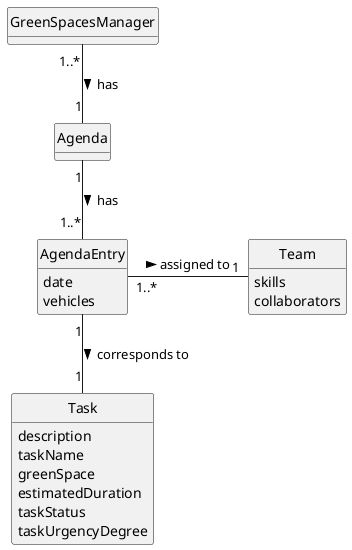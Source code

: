 @startuml
skinparam monochrome true
skinparam packageStyle rectangle
skinparam shadowing false
skinparam classAttributeIconSize 0

hide circle
hide methods


class GreenSpacesManager {
}

class Team{
    skills
    collaborators
}

class Agenda {

}

class AgendaEntry {
    date
    vehicles
}

class Task {
    description
    taskName
    greenSpace
    estimatedDuration
    taskStatus
    taskUrgencyDegree
}

GreenSpacesManager "1..*" -- "1" Agenda:  has >
AgendaEntry "1" -- "1" Task : corresponds to >
Agenda "1" -- "1..*" AgendaEntry : has >
AgendaEntry "1..*" - "1" Team : assigned to >
@enduml